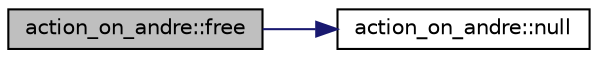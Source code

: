 digraph "action_on_andre::free"
{
  edge [fontname="Helvetica",fontsize="10",labelfontname="Helvetica",labelfontsize="10"];
  node [fontname="Helvetica",fontsize="10",shape=record];
  rankdir="LR";
  Node728 [label="action_on_andre::free",height=0.2,width=0.4,color="black", fillcolor="grey75", style="filled", fontcolor="black"];
  Node728 -> Node729 [color="midnightblue",fontsize="10",style="solid",fontname="Helvetica"];
  Node729 [label="action_on_andre::null",height=0.2,width=0.4,color="black", fillcolor="white", style="filled",URL="$da/d32/classaction__on__andre.html#a385e251423cfefdfb7bfeda57be64d8b"];
}
